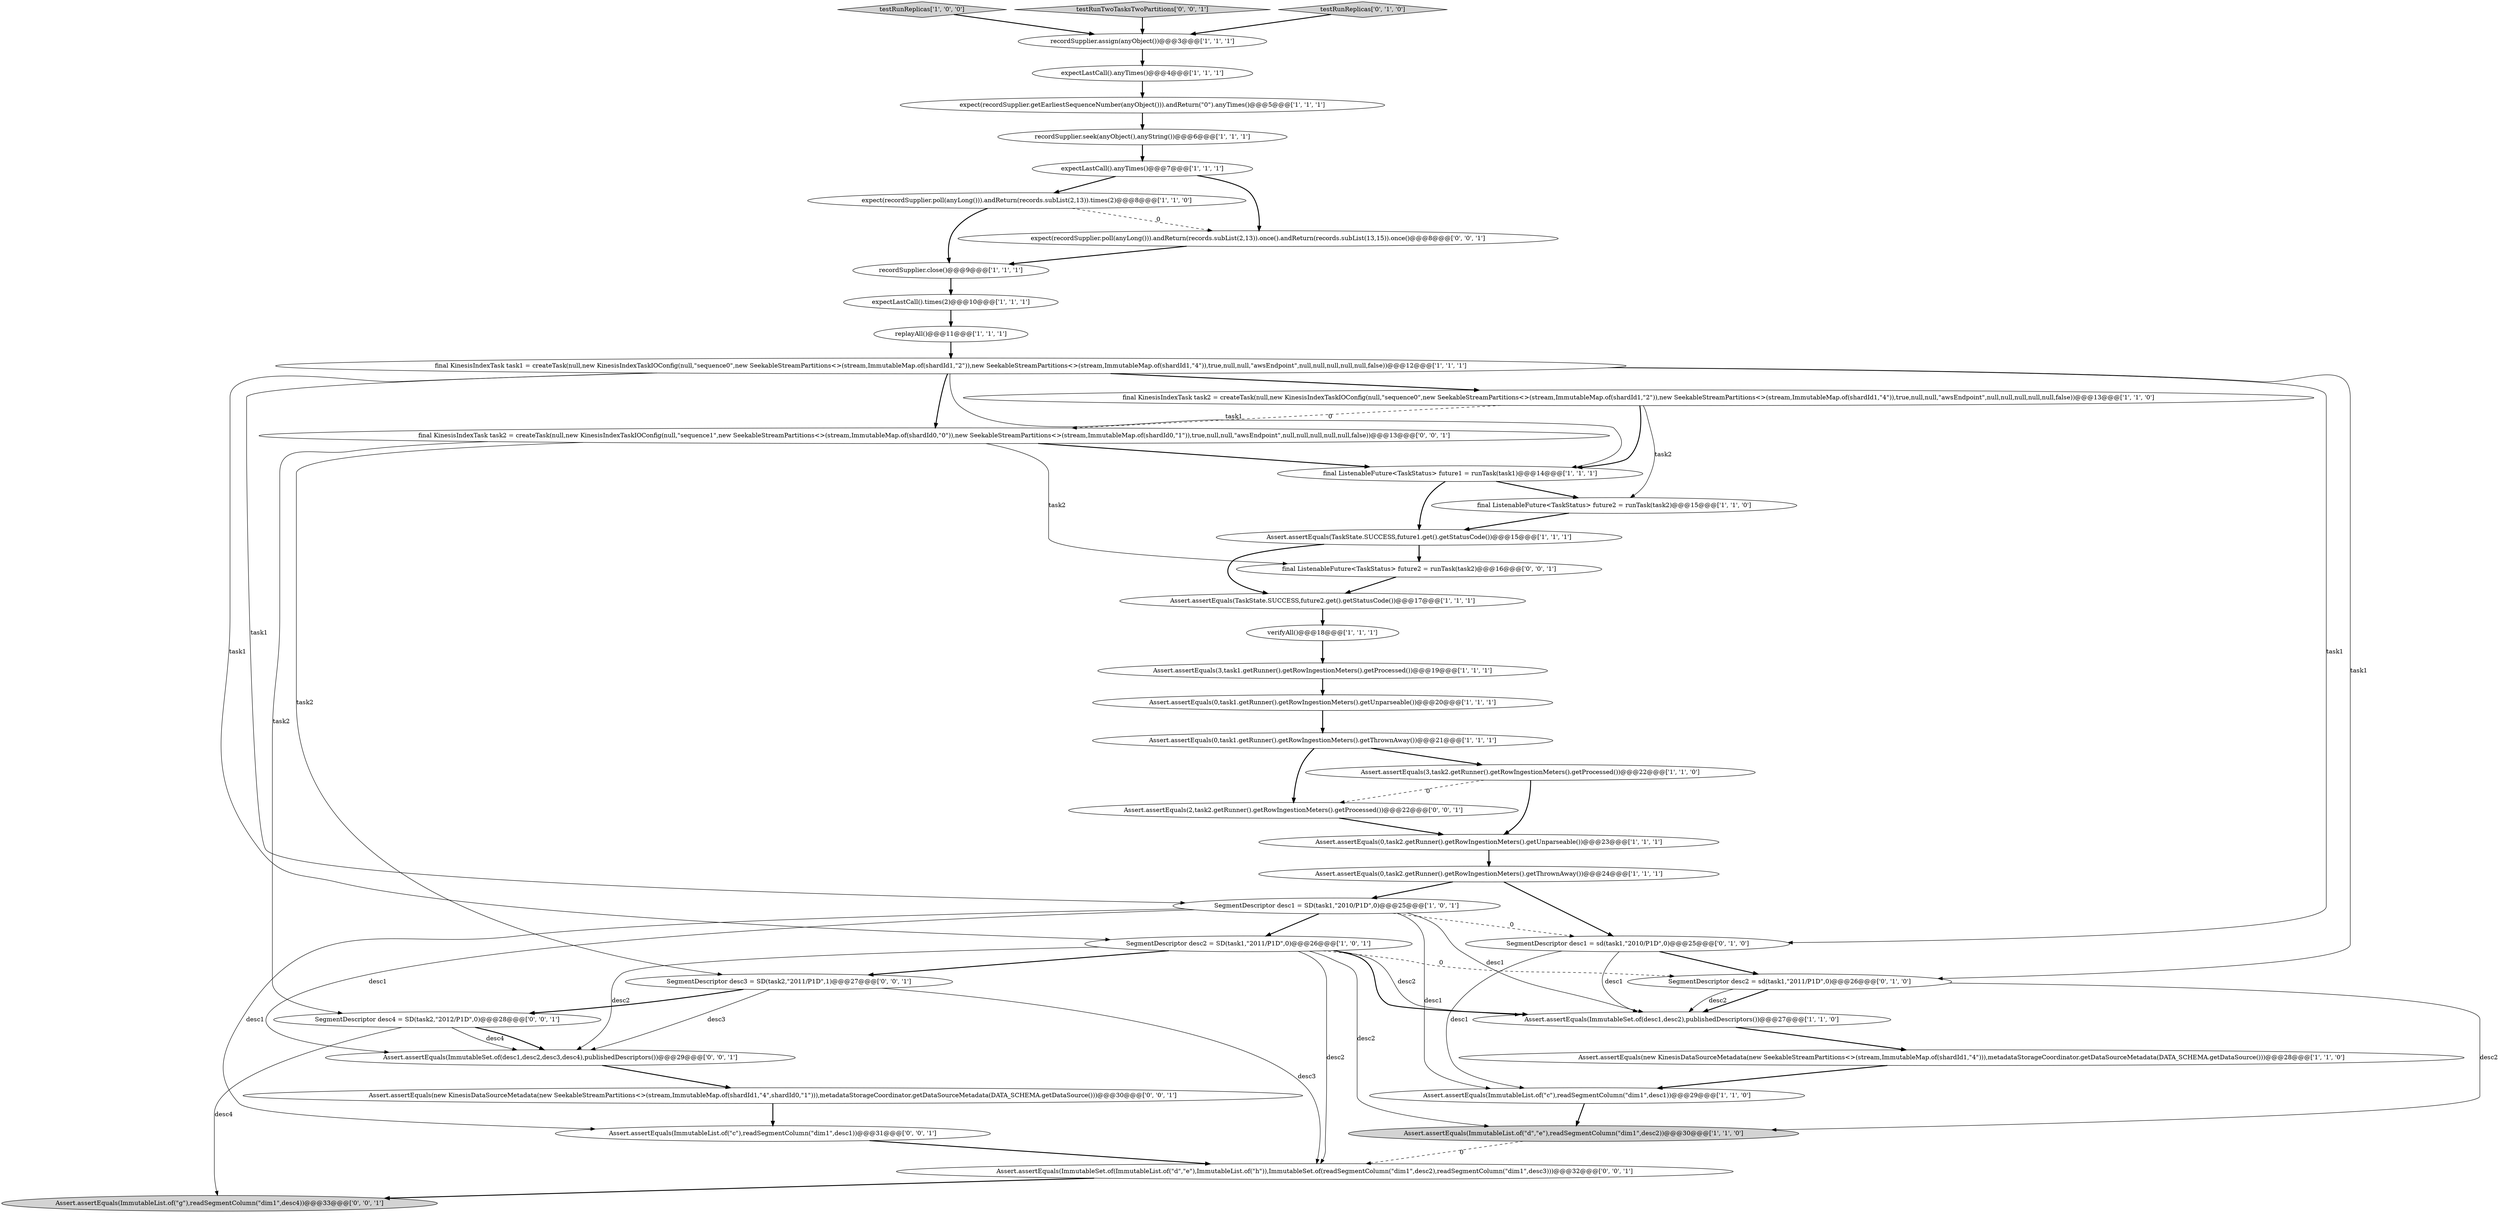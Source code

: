 digraph {
35 [style = filled, label = "Assert.assertEquals(new KinesisDataSourceMetadata(new SeekableStreamPartitions<>(stream,ImmutableMap.of(shardId1,\"4\",shardId0,\"1\"))),metadataStorageCoordinator.getDataSourceMetadata(DATA_SCHEMA.getDataSource()))@@@30@@@['0', '0', '1']", fillcolor = white, shape = ellipse image = "AAA0AAABBB3BBB"];
43 [style = filled, label = "Assert.assertEquals(ImmutableList.of(\"c\"),readSegmentColumn(\"dim1\",desc1))@@@31@@@['0', '0', '1']", fillcolor = white, shape = ellipse image = "AAA0AAABBB3BBB"];
30 [style = filled, label = "SegmentDescriptor desc2 = sd(task1,\"2011/P1D\",0)@@@26@@@['0', '1', '0']", fillcolor = white, shape = ellipse image = "AAA1AAABBB2BBB"];
19 [style = filled, label = "expect(recordSupplier.poll(anyLong())).andReturn(records.subList(2,13)).times(2)@@@8@@@['1', '1', '0']", fillcolor = white, shape = ellipse image = "AAA0AAABBB1BBB"];
2 [style = filled, label = "final KinesisIndexTask task1 = createTask(null,new KinesisIndexTaskIOConfig(null,\"sequence0\",new SeekableStreamPartitions<>(stream,ImmutableMap.of(shardId1,\"2\")),new SeekableStreamPartitions<>(stream,ImmutableMap.of(shardId1,\"4\")),true,null,null,\"awsEndpoint\",null,null,null,null,null,false))@@@12@@@['1', '1', '1']", fillcolor = white, shape = ellipse image = "AAA0AAABBB1BBB"];
20 [style = filled, label = "testRunReplicas['1', '0', '0']", fillcolor = lightgray, shape = diamond image = "AAA0AAABBB1BBB"];
6 [style = filled, label = "verifyAll()@@@18@@@['1', '1', '1']", fillcolor = white, shape = ellipse image = "AAA0AAABBB1BBB"];
10 [style = filled, label = "Assert.assertEquals(ImmutableList.of(\"d\",\"e\"),readSegmentColumn(\"dim1\",desc2))@@@30@@@['1', '1', '0']", fillcolor = lightgray, shape = ellipse image = "AAA0AAABBB1BBB"];
31 [style = filled, label = "SegmentDescriptor desc1 = sd(task1,\"2010/P1D\",0)@@@25@@@['0', '1', '0']", fillcolor = white, shape = ellipse image = "AAA1AAABBB2BBB"];
22 [style = filled, label = "final KinesisIndexTask task2 = createTask(null,new KinesisIndexTaskIOConfig(null,\"sequence0\",new SeekableStreamPartitions<>(stream,ImmutableMap.of(shardId1,\"2\")),new SeekableStreamPartitions<>(stream,ImmutableMap.of(shardId1,\"4\")),true,null,null,\"awsEndpoint\",null,null,null,null,null,false))@@@13@@@['1', '1', '0']", fillcolor = white, shape = ellipse image = "AAA0AAABBB1BBB"];
9 [style = filled, label = "final ListenableFuture<TaskStatus> future2 = runTask(task2)@@@15@@@['1', '1', '0']", fillcolor = white, shape = ellipse image = "AAA0AAABBB1BBB"];
14 [style = filled, label = "Assert.assertEquals(TaskState.SUCCESS,future2.get().getStatusCode())@@@17@@@['1', '1', '1']", fillcolor = white, shape = ellipse image = "AAA0AAABBB1BBB"];
15 [style = filled, label = "expectLastCall().anyTimes()@@@7@@@['1', '1', '1']", fillcolor = white, shape = ellipse image = "AAA0AAABBB1BBB"];
40 [style = filled, label = "final KinesisIndexTask task2 = createTask(null,new KinesisIndexTaskIOConfig(null,\"sequence1\",new SeekableStreamPartitions<>(stream,ImmutableMap.of(shardId0,\"0\")),new SeekableStreamPartitions<>(stream,ImmutableMap.of(shardId0,\"1\")),true,null,null,\"awsEndpoint\",null,null,null,null,null,false))@@@13@@@['0', '0', '1']", fillcolor = white, shape = ellipse image = "AAA0AAABBB3BBB"];
8 [style = filled, label = "final ListenableFuture<TaskStatus> future1 = runTask(task1)@@@14@@@['1', '1', '1']", fillcolor = white, shape = ellipse image = "AAA0AAABBB1BBB"];
16 [style = filled, label = "expect(recordSupplier.getEarliestSequenceNumber(anyObject())).andReturn(\"0\").anyTimes()@@@5@@@['1', '1', '1']", fillcolor = white, shape = ellipse image = "AAA0AAABBB1BBB"];
32 [style = filled, label = "Assert.assertEquals(ImmutableList.of(\"g\"),readSegmentColumn(\"dim1\",desc4))@@@33@@@['0', '0', '1']", fillcolor = lightgray, shape = ellipse image = "AAA0AAABBB3BBB"];
42 [style = filled, label = "SegmentDescriptor desc4 = SD(task2,\"2012/P1D\",0)@@@28@@@['0', '0', '1']", fillcolor = white, shape = ellipse image = "AAA0AAABBB3BBB"];
3 [style = filled, label = "recordSupplier.assign(anyObject())@@@3@@@['1', '1', '1']", fillcolor = white, shape = ellipse image = "AAA0AAABBB1BBB"];
23 [style = filled, label = "Assert.assertEquals(new KinesisDataSourceMetadata(new SeekableStreamPartitions<>(stream,ImmutableMap.of(shardId1,\"4\"))),metadataStorageCoordinator.getDataSourceMetadata(DATA_SCHEMA.getDataSource()))@@@28@@@['1', '1', '0']", fillcolor = white, shape = ellipse image = "AAA0AAABBB1BBB"];
27 [style = filled, label = "SegmentDescriptor desc2 = SD(task1,\"2011/P1D\",0)@@@26@@@['1', '0', '1']", fillcolor = white, shape = ellipse image = "AAA0AAABBB1BBB"];
12 [style = filled, label = "Assert.assertEquals(ImmutableList.of(\"c\"),readSegmentColumn(\"dim1\",desc1))@@@29@@@['1', '1', '0']", fillcolor = white, shape = ellipse image = "AAA0AAABBB1BBB"];
13 [style = filled, label = "Assert.assertEquals(0,task1.getRunner().getRowIngestionMeters().getUnparseable())@@@20@@@['1', '1', '1']", fillcolor = white, shape = ellipse image = "AAA0AAABBB1BBB"];
39 [style = filled, label = "final ListenableFuture<TaskStatus> future2 = runTask(task2)@@@16@@@['0', '0', '1']", fillcolor = white, shape = ellipse image = "AAA0AAABBB3BBB"];
34 [style = filled, label = "SegmentDescriptor desc3 = SD(task2,\"2011/P1D\",1)@@@27@@@['0', '0', '1']", fillcolor = white, shape = ellipse image = "AAA0AAABBB3BBB"];
5 [style = filled, label = "Assert.assertEquals(0,task2.getRunner().getRowIngestionMeters().getUnparseable())@@@23@@@['1', '1', '1']", fillcolor = white, shape = ellipse image = "AAA0AAABBB1BBB"];
24 [style = filled, label = "replayAll()@@@11@@@['1', '1', '1']", fillcolor = white, shape = ellipse image = "AAA0AAABBB1BBB"];
28 [style = filled, label = "Assert.assertEquals(ImmutableSet.of(desc1,desc2),publishedDescriptors())@@@27@@@['1', '1', '0']", fillcolor = white, shape = ellipse image = "AAA0AAABBB1BBB"];
36 [style = filled, label = "testRunTwoTasksTwoPartitions['0', '0', '1']", fillcolor = lightgray, shape = diamond image = "AAA0AAABBB3BBB"];
37 [style = filled, label = "Assert.assertEquals(ImmutableSet.of(desc1,desc2,desc3,desc4),publishedDescriptors())@@@29@@@['0', '0', '1']", fillcolor = white, shape = ellipse image = "AAA0AAABBB3BBB"];
26 [style = filled, label = "Assert.assertEquals(3,task1.getRunner().getRowIngestionMeters().getProcessed())@@@19@@@['1', '1', '1']", fillcolor = white, shape = ellipse image = "AAA0AAABBB1BBB"];
41 [style = filled, label = "Assert.assertEquals(2,task2.getRunner().getRowIngestionMeters().getProcessed())@@@22@@@['0', '0', '1']", fillcolor = white, shape = ellipse image = "AAA0AAABBB3BBB"];
18 [style = filled, label = "Assert.assertEquals(0,task2.getRunner().getRowIngestionMeters().getThrownAway())@@@24@@@['1', '1', '1']", fillcolor = white, shape = ellipse image = "AAA0AAABBB1BBB"];
33 [style = filled, label = "expect(recordSupplier.poll(anyLong())).andReturn(records.subList(2,13)).once().andReturn(records.subList(13,15)).once()@@@8@@@['0', '0', '1']", fillcolor = white, shape = ellipse image = "AAA0AAABBB3BBB"];
7 [style = filled, label = "recordSupplier.close()@@@9@@@['1', '1', '1']", fillcolor = white, shape = ellipse image = "AAA0AAABBB1BBB"];
29 [style = filled, label = "testRunReplicas['0', '1', '0']", fillcolor = lightgray, shape = diamond image = "AAA0AAABBB2BBB"];
38 [style = filled, label = "Assert.assertEquals(ImmutableSet.of(ImmutableList.of(\"d\",\"e\"),ImmutableList.of(\"h\")),ImmutableSet.of(readSegmentColumn(\"dim1\",desc2),readSegmentColumn(\"dim1\",desc3)))@@@32@@@['0', '0', '1']", fillcolor = white, shape = ellipse image = "AAA0AAABBB3BBB"];
21 [style = filled, label = "Assert.assertEquals(0,task1.getRunner().getRowIngestionMeters().getThrownAway())@@@21@@@['1', '1', '1']", fillcolor = white, shape = ellipse image = "AAA0AAABBB1BBB"];
1 [style = filled, label = "Assert.assertEquals(3,task2.getRunner().getRowIngestionMeters().getProcessed())@@@22@@@['1', '1', '0']", fillcolor = white, shape = ellipse image = "AAA0AAABBB1BBB"];
17 [style = filled, label = "Assert.assertEquals(TaskState.SUCCESS,future1.get().getStatusCode())@@@15@@@['1', '1', '1']", fillcolor = white, shape = ellipse image = "AAA0AAABBB1BBB"];
25 [style = filled, label = "SegmentDescriptor desc1 = SD(task1,\"2010/P1D\",0)@@@25@@@['1', '0', '1']", fillcolor = white, shape = ellipse image = "AAA0AAABBB1BBB"];
4 [style = filled, label = "expectLastCall().times(2)@@@10@@@['1', '1', '1']", fillcolor = white, shape = ellipse image = "AAA0AAABBB1BBB"];
0 [style = filled, label = "expectLastCall().anyTimes()@@@4@@@['1', '1', '1']", fillcolor = white, shape = ellipse image = "AAA0AAABBB1BBB"];
11 [style = filled, label = "recordSupplier.seek(anyObject(),anyString())@@@6@@@['1', '1', '1']", fillcolor = white, shape = ellipse image = "AAA0AAABBB1BBB"];
2->31 [style = solid, label="task1"];
40->39 [style = solid, label="task2"];
2->30 [style = solid, label="task1"];
39->14 [style = bold, label=""];
34->42 [style = bold, label=""];
38->32 [style = bold, label=""];
20->3 [style = bold, label=""];
29->3 [style = bold, label=""];
22->8 [style = bold, label=""];
8->9 [style = bold, label=""];
26->13 [style = bold, label=""];
40->8 [style = bold, label=""];
13->21 [style = bold, label=""];
27->28 [style = bold, label=""];
24->2 [style = bold, label=""];
15->33 [style = bold, label=""];
22->9 [style = solid, label="task2"];
6->26 [style = bold, label=""];
36->3 [style = bold, label=""];
37->35 [style = bold, label=""];
35->43 [style = bold, label=""];
27->28 [style = solid, label="desc2"];
30->10 [style = solid, label="desc2"];
27->38 [style = solid, label="desc2"];
19->33 [style = dashed, label="0"];
27->37 [style = solid, label="desc2"];
18->25 [style = bold, label=""];
42->37 [style = bold, label=""];
15->19 [style = bold, label=""];
28->23 [style = bold, label=""];
33->7 [style = bold, label=""];
17->14 [style = bold, label=""];
40->42 [style = solid, label="task2"];
11->15 [style = bold, label=""];
25->28 [style = solid, label="desc1"];
2->25 [style = solid, label="task1"];
34->38 [style = solid, label="desc3"];
8->17 [style = bold, label=""];
2->8 [style = solid, label="task1"];
34->37 [style = solid, label="desc3"];
42->32 [style = solid, label="desc4"];
40->34 [style = solid, label="task2"];
4->24 [style = bold, label=""];
12->10 [style = bold, label=""];
25->43 [style = solid, label="desc1"];
1->41 [style = dashed, label="0"];
25->12 [style = solid, label="desc1"];
22->40 [style = dashed, label="0"];
23->12 [style = bold, label=""];
7->4 [style = bold, label=""];
9->17 [style = bold, label=""];
42->37 [style = solid, label="desc4"];
3->0 [style = bold, label=""];
25->31 [style = dashed, label="0"];
2->22 [style = bold, label=""];
2->40 [style = bold, label=""];
27->30 [style = dashed, label="0"];
5->18 [style = bold, label=""];
14->6 [style = bold, label=""];
10->38 [style = dashed, label="0"];
31->12 [style = solid, label="desc1"];
18->31 [style = bold, label=""];
30->28 [style = bold, label=""];
17->39 [style = bold, label=""];
25->37 [style = solid, label="desc1"];
21->1 [style = bold, label=""];
31->30 [style = bold, label=""];
31->28 [style = solid, label="desc1"];
27->10 [style = solid, label="desc2"];
19->7 [style = bold, label=""];
27->34 [style = bold, label=""];
25->27 [style = bold, label=""];
16->11 [style = bold, label=""];
41->5 [style = bold, label=""];
43->38 [style = bold, label=""];
30->28 [style = solid, label="desc2"];
21->41 [style = bold, label=""];
2->27 [style = solid, label="task1"];
1->5 [style = bold, label=""];
0->16 [style = bold, label=""];
}
